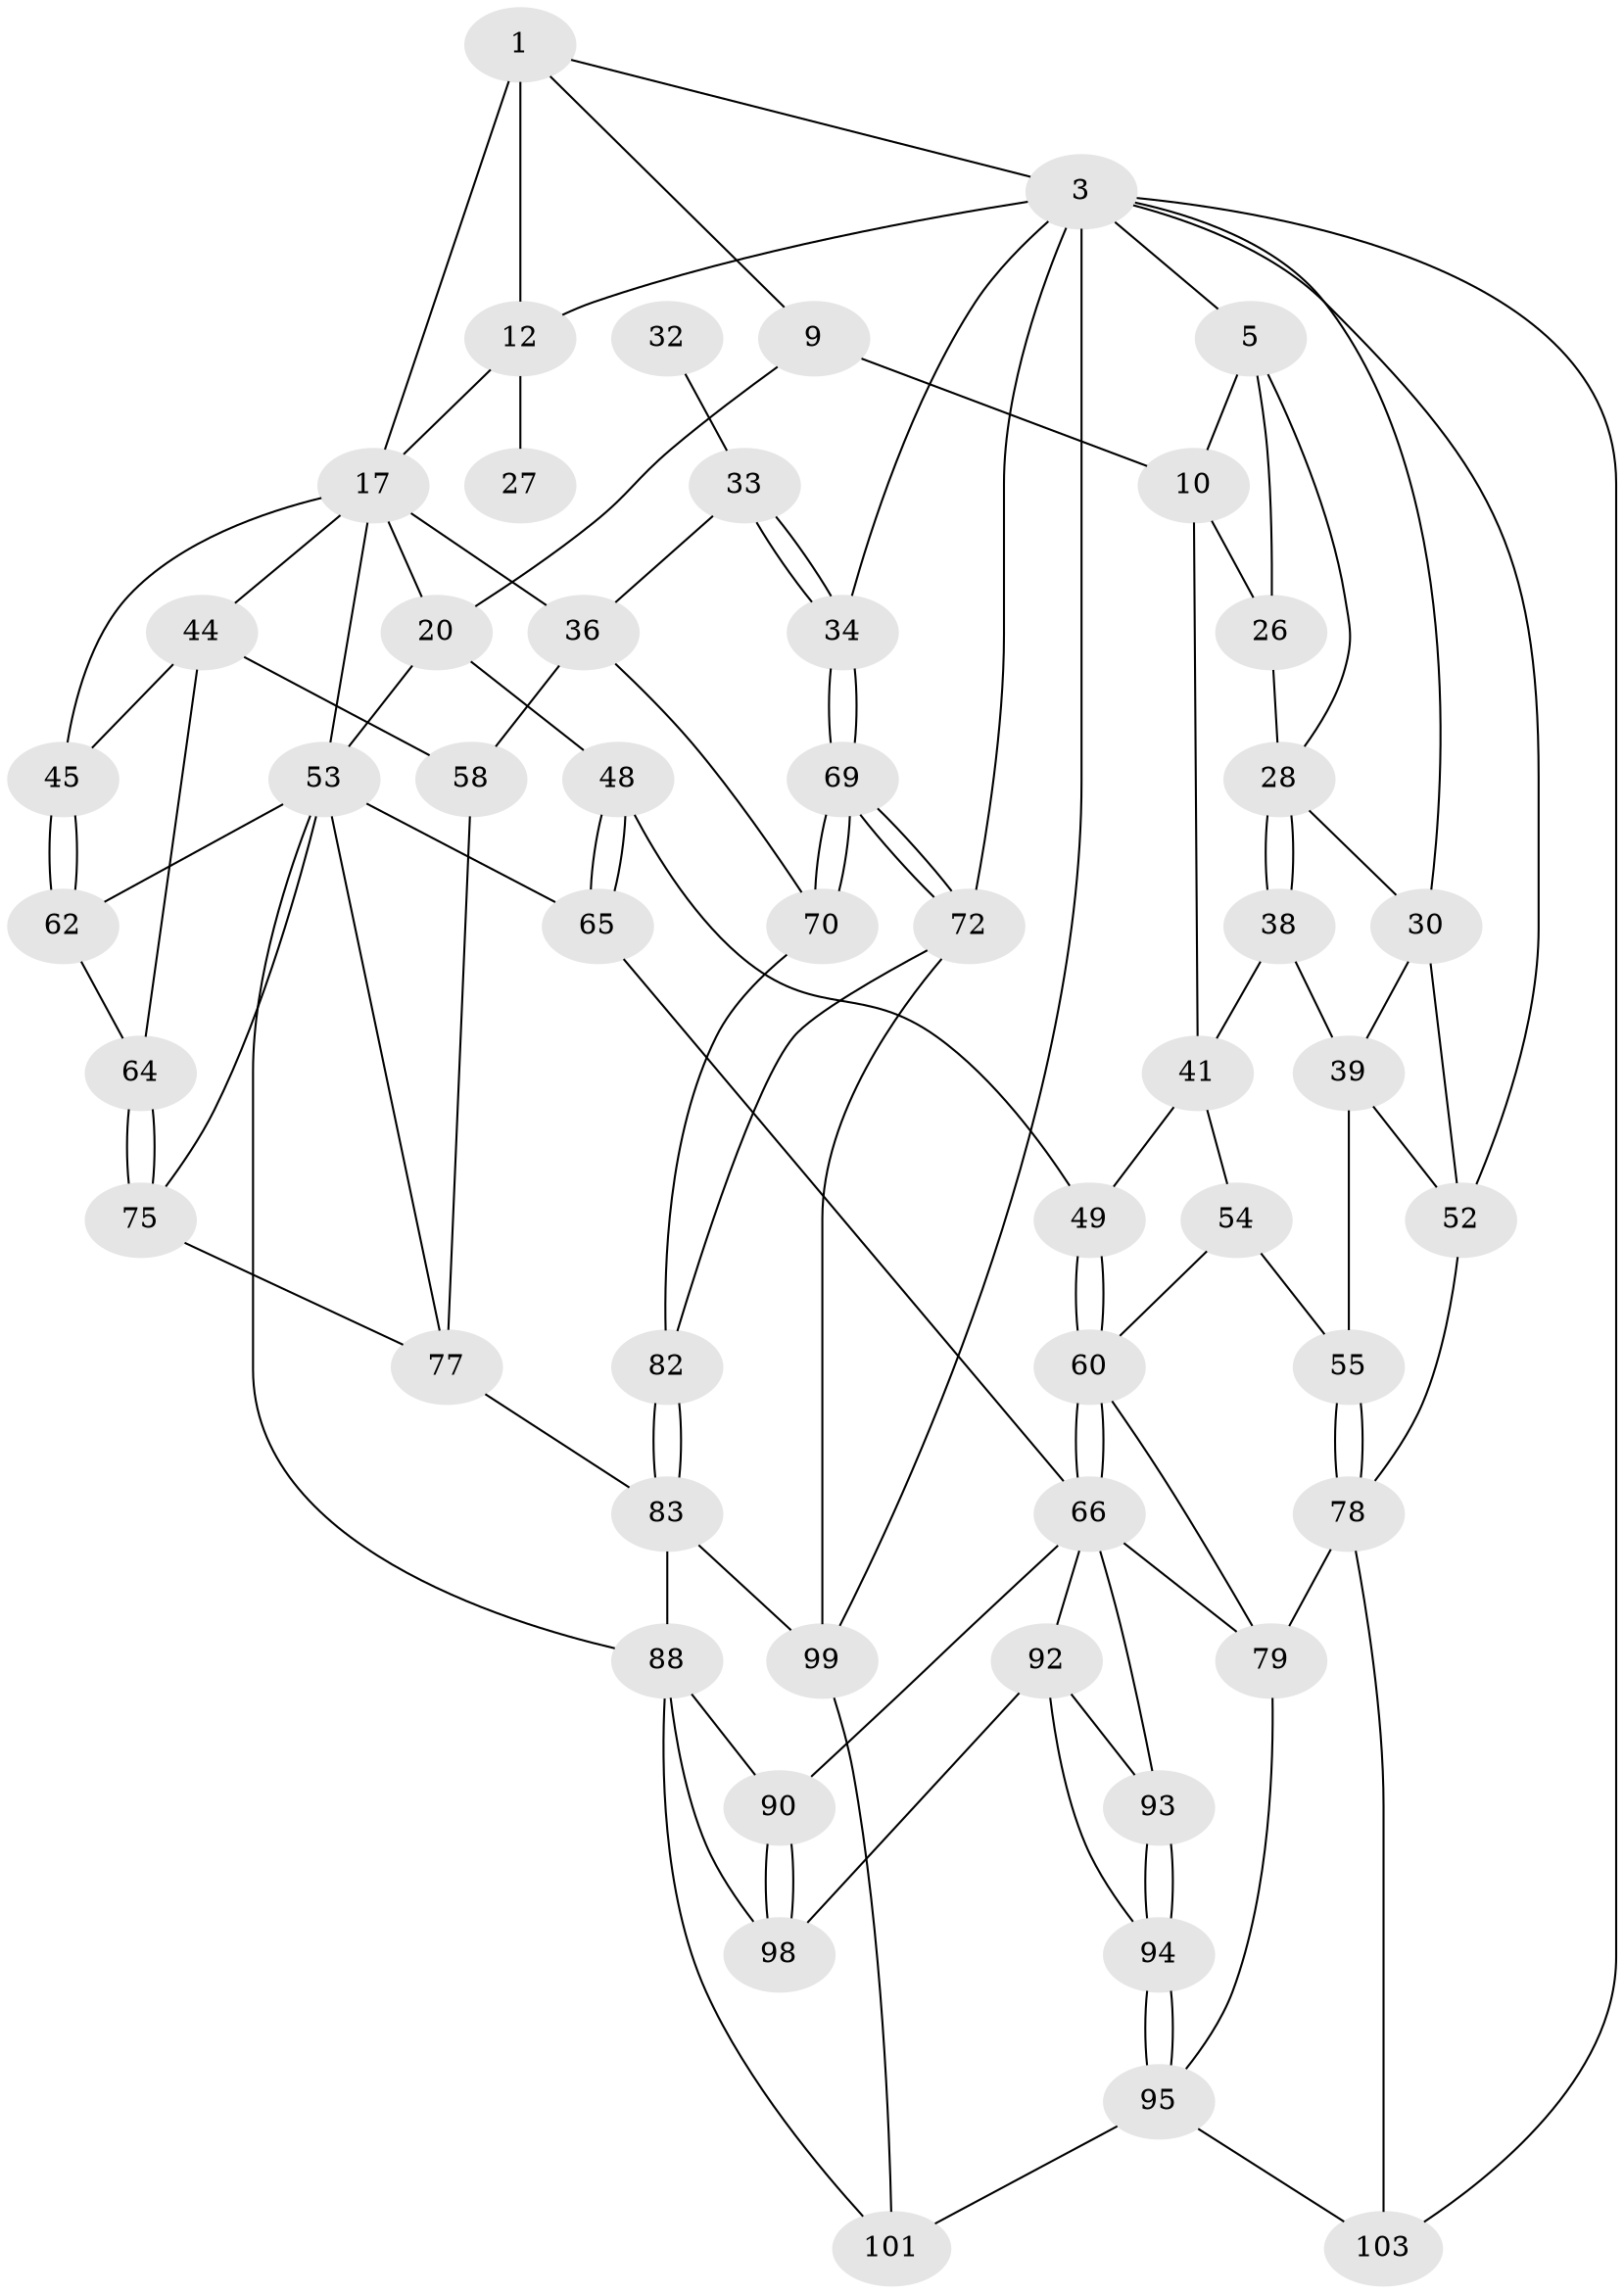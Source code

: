 // original degree distribution, {3: 0.028846153846153848, 4: 0.25961538461538464, 6: 0.25961538461538464, 5: 0.4519230769230769}
// Generated by graph-tools (version 1.1) at 2025/28/03/15/25 16:28:02]
// undirected, 52 vertices, 111 edges
graph export_dot {
graph [start="1"]
  node [color=gray90,style=filled];
  1 [pos="+0.6531216447429352+0",super="+2+7"];
  3 [pos="+1+0",super="+4+15+71"];
  5 [pos="+0+0",super="+6+22"];
  9 [pos="+0.5897885067592487+0.16687618811526284",super="+21"];
  10 [pos="+0.4665672164028563+0.19393483660994396",super="+24"];
  12 [pos="+0.8690688771574151+0.1378587881263105",super="+13+14"];
  17 [pos="+0.7248939567402404+0.31123083138471885",super="+18"];
  20 [pos="+0.5763963321640916+0.4018071685383707",super="+47"];
  26 [pos="+0.33081675061461685+0.34396181524238745"];
  27 [pos="+0.8169498907562407+0.3256590971794068"];
  28 [pos="+0.22486027908555886+0.3608012575838893",super="+29"];
  30 [pos="+0.10171181149918661+0.36699919409986836",super="+40+31"];
  32 [pos="+0.8198683190181071+0.3296355836244433"];
  33 [pos="+0.9977759609512411+0.39337763049427055",super="+35"];
  34 [pos="+1+0.2650924935790169"];
  36 [pos="+0.8667290613809466+0.5211922419625196",super="+56"];
  38 [pos="+0.2064237412937024+0.4746407986780047"];
  39 [pos="+0.10910614243202393+0.45052480733511524",super="+51"];
  41 [pos="+0.3590435829925973+0.44723341490690266",super="+42"];
  44 [pos="+0.6606143724466504+0.5109023317912513",super="+59"];
  45 [pos="+0.6398723641914539+0.5044579013688942"];
  48 [pos="+0.49263066701658775+0.5265680085509034"];
  49 [pos="+0.4691806138104144+0.5273350101740105"];
  52 [pos="+0+0.5788336238813221",super="+73"];
  53 [pos="+0.5481221358047831+0.5828533470272217",super="+63"];
  54 [pos="+0.2794669040134729+0.5799779859173994"];
  55 [pos="+0.11065083422294217+0.6284530154469437"];
  58 [pos="+0.7837484997101005+0.6326404926728995"];
  60 [pos="+0.3573260409699362+0.6381764230641257",super="+61"];
  62 [pos="+0.622831594836312+0.5832288992941301"];
  64 [pos="+0.6890824994308038+0.6244764461117549"];
  65 [pos="+0.4653313301368339+0.6885003504160554"];
  66 [pos="+0.41497242047925786+0.6905444389531179",super="+84"];
  69 [pos="+1+0.7126316712461895"];
  70 [pos="+0.8806347982678007+0.6378319898215798"];
  72 [pos="+1+0.7871520512400604",super="+102"];
  75 [pos="+0.6426689241300164+0.672962365368436"];
  77 [pos="+0.7027713230942927+0.7057133909708282",super="+81"];
  78 [pos="+0.1080994462921928+0.7868856420210604",super="+80"];
  79 [pos="+0.20309597564769422+0.8290877414600064",super="+86"];
  82 [pos="+0.7991977348645436+0.8202329854662631"];
  83 [pos="+0.691690680026951+0.7816865348597816",super="+87"];
  88 [pos="+0.5974868486713572+0.8289164444474667",super="+89+97"];
  90 [pos="+0.4758114403853344+0.8728626342704705"];
  92 [pos="+0.41483792347153575+0.8509719928716709",super="+96"];
  93 [pos="+0.3982834527587784+0.8423777569976725"];
  94 [pos="+0.32069960776083084+0.9007335564067773"];
  95 [pos="+0.25815073488191687+0.9170507533287512",super="+104"];
  98 [pos="+0.4827305204768984+0.9471118295089362"];
  99 [pos="+0.7492391564969693+1",super="+100"];
  101 [pos="+0.5228075995045844+1"];
  103 [pos="+0+1"];
  1 -- 3;
  1 -- 12 [weight=2];
  1 -- 9;
  1 -- 17;
  3 -- 5;
  3 -- 34;
  3 -- 12;
  3 -- 30;
  3 -- 103;
  3 -- 72;
  3 -- 99;
  3 -- 52;
  5 -- 10;
  5 -- 26;
  5 -- 28;
  9 -- 10 [weight=2];
  9 -- 20;
  10 -- 26;
  10 -- 41;
  12 -- 17;
  12 -- 27 [weight=2];
  17 -- 36 [weight=2];
  17 -- 20;
  17 -- 53;
  17 -- 44;
  17 -- 45;
  20 -- 48;
  20 -- 53;
  26 -- 28;
  28 -- 38;
  28 -- 38;
  28 -- 30;
  30 -- 39;
  30 -- 52;
  32 -- 33 [weight=2];
  33 -- 34;
  33 -- 34;
  33 -- 36;
  34 -- 69;
  34 -- 69;
  36 -- 58;
  36 -- 70;
  38 -- 39;
  38 -- 41;
  39 -- 52;
  39 -- 55;
  41 -- 49;
  41 -- 54;
  44 -- 45;
  44 -- 64;
  44 -- 58;
  45 -- 62;
  45 -- 62;
  48 -- 49;
  48 -- 65;
  48 -- 65;
  49 -- 60;
  49 -- 60;
  52 -- 78;
  53 -- 65;
  53 -- 88;
  53 -- 75;
  53 -- 77;
  53 -- 62;
  54 -- 55;
  54 -- 60;
  55 -- 78;
  55 -- 78;
  58 -- 77;
  60 -- 66;
  60 -- 66;
  60 -- 79;
  62 -- 64;
  64 -- 75;
  64 -- 75;
  65 -- 66;
  66 -- 90;
  66 -- 92;
  66 -- 93;
  66 -- 79;
  69 -- 70;
  69 -- 70;
  69 -- 72;
  69 -- 72;
  70 -- 82;
  72 -- 82;
  72 -- 99;
  75 -- 77;
  77 -- 83;
  78 -- 103;
  78 -- 79;
  79 -- 95;
  82 -- 83;
  82 -- 83;
  83 -- 88;
  83 -- 99;
  88 -- 90;
  88 -- 98;
  88 -- 101;
  90 -- 98;
  90 -- 98;
  92 -- 93;
  92 -- 98;
  92 -- 94;
  93 -- 94;
  93 -- 94;
  94 -- 95;
  94 -- 95;
  95 -- 103;
  95 -- 101;
  99 -- 101;
}
